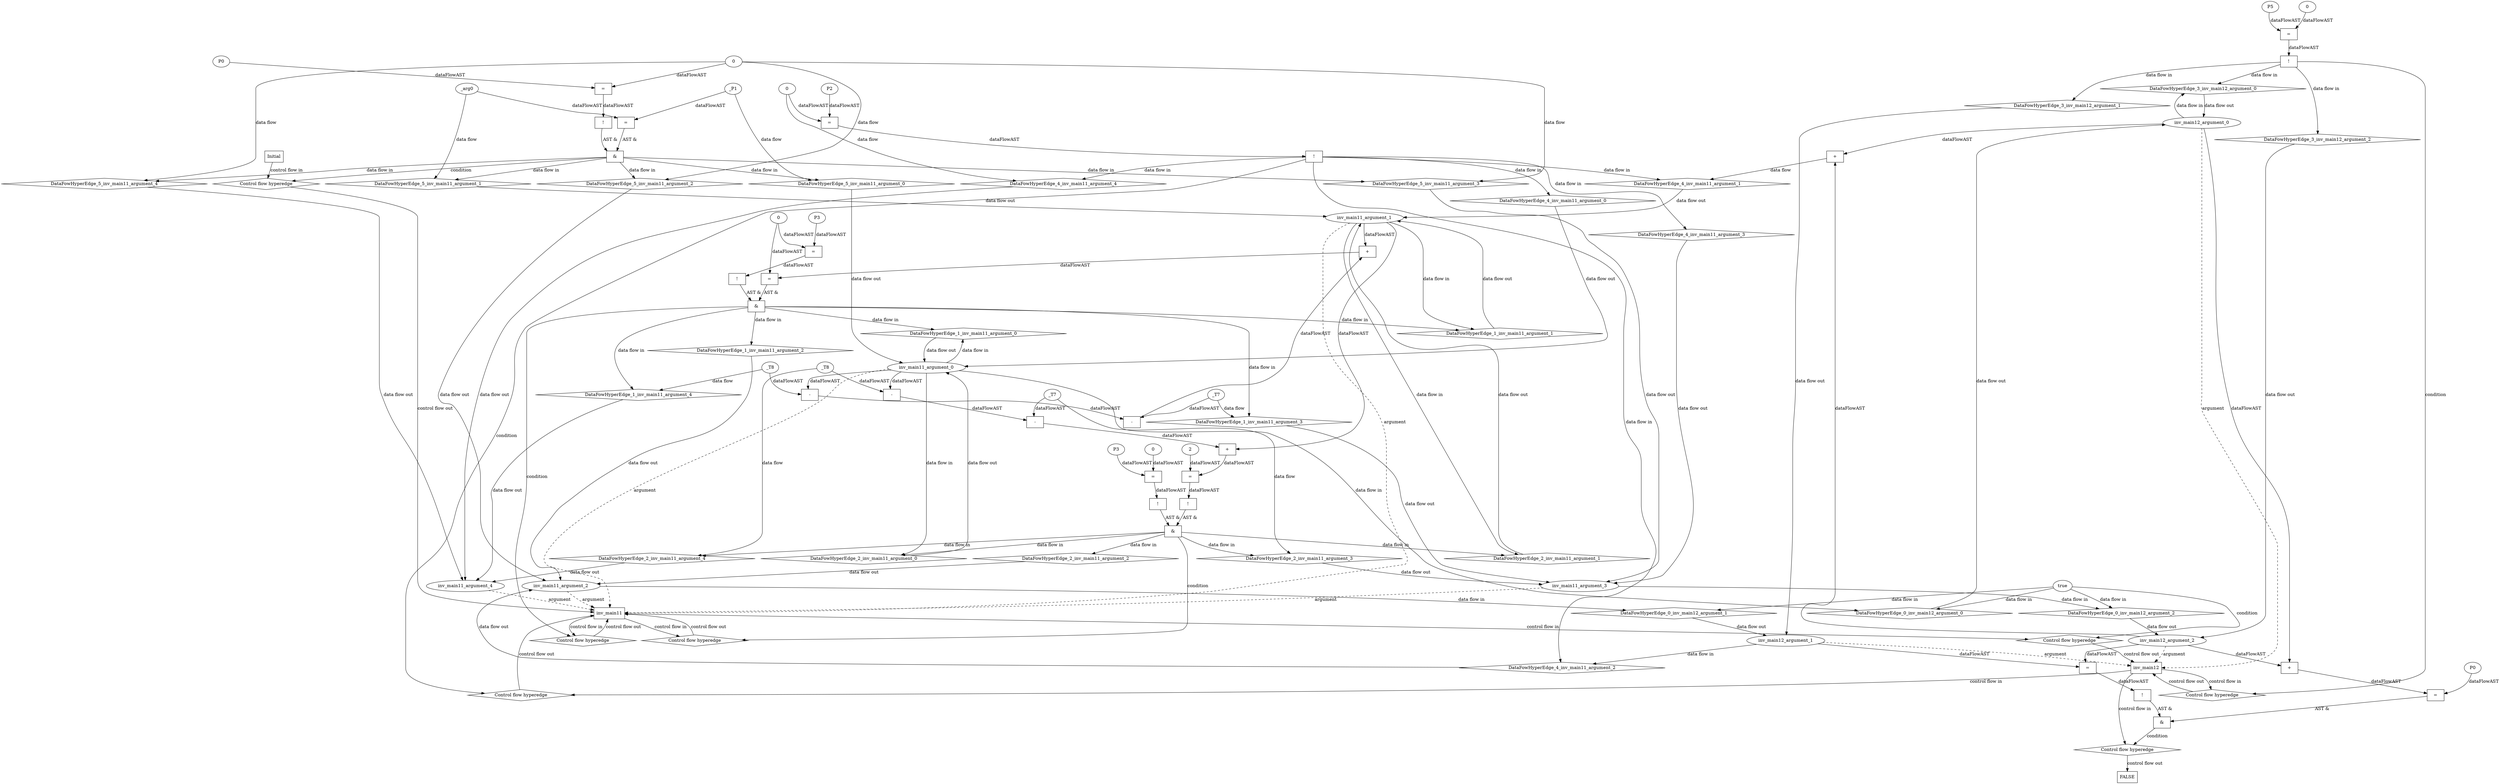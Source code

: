 digraph dag {
"inv_main11" [label="inv_main11" nodeName="inv_main11" class=cfn  shape="rect"];
"inv_main12" [label="inv_main12" nodeName="inv_main12" class=cfn  shape="rect"];
FALSE [label="FALSE" nodeName=FALSE class=cfn  shape="rect"];
Initial [label="Initial" nodeName=Initial class=cfn  shape="rect"];
ControlFowHyperEdge_0 [label="Control flow hyperedge" nodeName=ControlFowHyperEdge_0 class=controlFlowHyperEdge shape="diamond"];
"inv_main11" -> ControlFowHyperEdge_0 [label="control flow in"]
ControlFowHyperEdge_0 -> "inv_main12" [label="control flow out"]
ControlFowHyperEdge_1 [label="Control flow hyperedge" nodeName=ControlFowHyperEdge_1 class=controlFlowHyperEdge shape="diamond"];
"inv_main11" -> ControlFowHyperEdge_1 [label="control flow in"]
ControlFowHyperEdge_1 -> "inv_main11" [label="control flow out"]
ControlFowHyperEdge_2 [label="Control flow hyperedge" nodeName=ControlFowHyperEdge_2 class=controlFlowHyperEdge shape="diamond"];
"inv_main11" -> ControlFowHyperEdge_2 [label="control flow in"]
ControlFowHyperEdge_2 -> "inv_main11" [label="control flow out"]
ControlFowHyperEdge_3 [label="Control flow hyperedge" nodeName=ControlFowHyperEdge_3 class=controlFlowHyperEdge shape="diamond"];
"inv_main12" -> ControlFowHyperEdge_3 [label="control flow in"]
ControlFowHyperEdge_3 -> "inv_main12" [label="control flow out"]
ControlFowHyperEdge_4 [label="Control flow hyperedge" nodeName=ControlFowHyperEdge_4 class=controlFlowHyperEdge shape="diamond"];
"inv_main12" -> ControlFowHyperEdge_4 [label="control flow in"]
ControlFowHyperEdge_4 -> "inv_main11" [label="control flow out"]
ControlFowHyperEdge_5 [label="Control flow hyperedge" nodeName=ControlFowHyperEdge_5 class=controlFlowHyperEdge shape="diamond"];
"Initial" -> ControlFowHyperEdge_5 [label="control flow in"]
ControlFowHyperEdge_5 -> "inv_main11" [label="control flow out"]
ControlFowHyperEdge_6 [label="Control flow hyperedge" nodeName=ControlFowHyperEdge_6 class=controlFlowHyperEdge shape="diamond"];
"inv_main12" -> ControlFowHyperEdge_6 [label="control flow in"]
ControlFowHyperEdge_6 -> "FALSE" [label="control flow out"]
"inv_main12_argument_0" [label="inv_main12_argument_0" nodeName=argument0 class=argument  head="inv_main12" shape="oval"];
"inv_main12_argument_0" -> "inv_main12"[label="argument" style="dashed"]
"inv_main12_argument_1" [label="inv_main12_argument_1" nodeName=argument1 class=argument  head="inv_main12" shape="oval"];
"inv_main12_argument_1" -> "inv_main12"[label="argument" style="dashed"]
"inv_main12_argument_2" [label="inv_main12_argument_2" nodeName=argument2 class=argument  head="inv_main12" shape="oval"];
"inv_main12_argument_2" -> "inv_main12"[label="argument" style="dashed"]
"inv_main11_argument_0" [label="inv_main11_argument_0" nodeName=argument0 class=argument  head="inv_main11" shape="oval"];
"inv_main11_argument_0" -> "inv_main11"[label="argument" style="dashed"]
"inv_main11_argument_1" [label="inv_main11_argument_1" nodeName=argument1 class=argument  head="inv_main11" shape="oval"];
"inv_main11_argument_1" -> "inv_main11"[label="argument" style="dashed"]
"inv_main11_argument_2" [label="inv_main11_argument_2" nodeName=argument2 class=argument  head="inv_main11" shape="oval"];
"inv_main11_argument_2" -> "inv_main11"[label="argument" style="dashed"]
"inv_main11_argument_3" [label="inv_main11_argument_3" nodeName=argument3 class=argument  head="inv_main11" shape="oval"];
"inv_main11_argument_3" -> "inv_main11"[label="argument" style="dashed"]
"inv_main11_argument_4" [label="inv_main11_argument_4" nodeName=argument4 class=argument  head="inv_main11" shape="oval"];
"inv_main11_argument_4" -> "inv_main11"[label="argument" style="dashed"]

"xxxinv_main12___inv_main11_0xxxguard_0_node_0" [label="true" nodeName="xxxinv_main12___inv_main11_0xxxguard_0_node_0" class=BoolValue ];

"xxxinv_main12___inv_main11_0xxxguard_0_node_0" -> "ControlFowHyperEdge_0" [label="condition"];
"xxxinv_main11___inv_main11_1xxx_and" [label="&" nodeName="xxxinv_main11___inv_main11_1xxx_and" class=Operator shape="rect"];
"xxxinv_main11___inv_main11_1xxxguard_0_node_0" [label="!" nodeName="xxxinv_main11___inv_main11_1xxxguard_0_node_0" class=Operator shape="rect"];
"xxxinv_main11___inv_main11_1xxxguard_0_node_1" [label="=" nodeName="xxxinv_main11___inv_main11_1xxxguard_0_node_1" class=Operator  shape="rect"];
"xxxinv_main11___inv_main11_1xxxguard_0_node_2" [label="P3" nodeName="xxxinv_main11___inv_main11_1xxxguard_0_node_2" class=Constant ];
"xxxinv_main11___inv_main11_1xxxguard_0_node_3" [label="0" nodeName="xxxinv_main11___inv_main11_1xxxguard_0_node_3" class=Literal ];
"xxxinv_main11___inv_main11_1xxxguard_0_node_1" -> "xxxinv_main11___inv_main11_1xxxguard_0_node_0"[label="dataFlowAST"]
"xxxinv_main11___inv_main11_1xxxguard_0_node_2" -> "xxxinv_main11___inv_main11_1xxxguard_0_node_1"[label="dataFlowAST"]
"xxxinv_main11___inv_main11_1xxxguard_0_node_3" -> "xxxinv_main11___inv_main11_1xxxguard_0_node_1"[label="dataFlowAST"]

"xxxinv_main11___inv_main11_1xxxguard_0_node_0" -> "xxxinv_main11___inv_main11_1xxx_and" [label="AST &"];
"xxxinv_main11___inv_main11_1xxxguard1_node_0" [label="=" nodeName="xxxinv_main11___inv_main11_1xxxguard1_node_0" class=Operator  shape="rect"];
"xxxinv_main11___inv_main11_1xxxguard1_node_1" [label="+" nodeName="xxxinv_main11___inv_main11_1xxxguard1_node_1" class= Operator shape="rect"];
"xxxinv_main11___inv_main11_1xxxguard1_node_3" [label="-" nodeName="xxxinv_main11___inv_main11_1xxxguard1_node_3" class= Operator shape="rect"];
"xxxinv_main11___inv_main11_1xxxguard1_node_4" [label="-" nodeName="xxxinv_main11___inv_main11_1xxxguard1_node_4" class= Operator shape="rect"];
"xxxinv_main11___inv_main11_1xxxguard1_node_1" -> "xxxinv_main11___inv_main11_1xxxguard1_node_0"[label="dataFlowAST"]
"xxxinv_main11___inv_main11_1xxxguard_0_node_3" -> "xxxinv_main11___inv_main11_1xxxguard1_node_0"[label="dataFlowAST"]
"inv_main11_argument_1" -> "xxxinv_main11___inv_main11_1xxxguard1_node_1"[label="dataFlowAST"]
"xxxinv_main11___inv_main11_1xxxguard1_node_3" -> "xxxinv_main11___inv_main11_1xxxguard1_node_1"[label="dataFlowAST"]
"xxxinv_main11___inv_main11_1xxxguard1_node_4" -> "xxxinv_main11___inv_main11_1xxxguard1_node_3"[label="dataFlowAST"]
"xxxinv_main11___inv_main11_1xxxdataFlow_0_node_0" -> "xxxinv_main11___inv_main11_1xxxguard1_node_3"[label="dataFlowAST"]
"xxxinv_main11___inv_main11_1xxxdataFlow1_node_0" -> "xxxinv_main11___inv_main11_1xxxguard1_node_4"[label="dataFlowAST"]
"inv_main11_argument_0" -> "xxxinv_main11___inv_main11_1xxxguard1_node_4"[label="dataFlowAST"]

"xxxinv_main11___inv_main11_1xxxguard1_node_0" -> "xxxinv_main11___inv_main11_1xxx_and" [label="AST &"];
"xxxinv_main11___inv_main11_1xxx_and" -> "ControlFowHyperEdge_1" [label="condition"];
"xxxinv_main11___inv_main11_1xxxdataFlow_0_node_0" [label="_T7" nodeName="xxxinv_main11___inv_main11_1xxxdataFlow_0_node_0" class=Constant ];

"xxxinv_main11___inv_main11_1xxxdataFlow_0_node_0" -> "DataFowHyperEdge_1_inv_main11_argument_3" [label="data flow"];
"xxxinv_main11___inv_main11_1xxxdataFlow1_node_0" [label="_T8" nodeName="xxxinv_main11___inv_main11_1xxxdataFlow1_node_0" class=Constant ];

"xxxinv_main11___inv_main11_1xxxdataFlow1_node_0" -> "DataFowHyperEdge_1_inv_main11_argument_4" [label="data flow"];
"xxxinv_main11___inv_main11_2xxx_and" [label="&" nodeName="xxxinv_main11___inv_main11_2xxx_and" class=Operator shape="rect"];
"xxxinv_main11___inv_main11_2xxxguard_0_node_0" [label="!" nodeName="xxxinv_main11___inv_main11_2xxxguard_0_node_0" class=Operator shape="rect"];
"xxxinv_main11___inv_main11_2xxxguard_0_node_1" [label="=" nodeName="xxxinv_main11___inv_main11_2xxxguard_0_node_1" class=Operator  shape="rect"];
"xxxinv_main11___inv_main11_2xxxguard_0_node_2" [label="P3" nodeName="xxxinv_main11___inv_main11_2xxxguard_0_node_2" class=Constant ];
"xxxinv_main11___inv_main11_2xxxguard_0_node_3" [label="0" nodeName="xxxinv_main11___inv_main11_2xxxguard_0_node_3" class=Literal ];
"xxxinv_main11___inv_main11_2xxxguard_0_node_1" -> "xxxinv_main11___inv_main11_2xxxguard_0_node_0"[label="dataFlowAST"]
"xxxinv_main11___inv_main11_2xxxguard_0_node_2" -> "xxxinv_main11___inv_main11_2xxxguard_0_node_1"[label="dataFlowAST"]
"xxxinv_main11___inv_main11_2xxxguard_0_node_3" -> "xxxinv_main11___inv_main11_2xxxguard_0_node_1"[label="dataFlowAST"]

"xxxinv_main11___inv_main11_2xxxguard_0_node_0" -> "xxxinv_main11___inv_main11_2xxx_and" [label="AST &"];
"xxxinv_main11___inv_main11_2xxxguard1_node_0" [label="!" nodeName="xxxinv_main11___inv_main11_2xxxguard1_node_0" class=Operator shape="rect"];
"xxxinv_main11___inv_main11_2xxxguard1_node_1" [label="=" nodeName="xxxinv_main11___inv_main11_2xxxguard1_node_1" class=Operator  shape="rect"];
"xxxinv_main11___inv_main11_2xxxguard1_node_2" [label="+" nodeName="xxxinv_main11___inv_main11_2xxxguard1_node_2" class= Operator shape="rect"];
"xxxinv_main11___inv_main11_2xxxguard1_node_4" [label="-" nodeName="xxxinv_main11___inv_main11_2xxxguard1_node_4" class= Operator shape="rect"];
"xxxinv_main11___inv_main11_2xxxguard1_node_5" [label="-" nodeName="xxxinv_main11___inv_main11_2xxxguard1_node_5" class= Operator shape="rect"];
"xxxinv_main11___inv_main11_2xxxguard1_node_9" [label="2" nodeName="xxxinv_main11___inv_main11_2xxxguard1_node_9" class=Literal ];
"xxxinv_main11___inv_main11_2xxxguard1_node_1" -> "xxxinv_main11___inv_main11_2xxxguard1_node_0"[label="dataFlowAST"]
"xxxinv_main11___inv_main11_2xxxguard1_node_2" -> "xxxinv_main11___inv_main11_2xxxguard1_node_1"[label="dataFlowAST"]
"xxxinv_main11___inv_main11_2xxxguard1_node_9" -> "xxxinv_main11___inv_main11_2xxxguard1_node_1"[label="dataFlowAST"]
"inv_main11_argument_1" -> "xxxinv_main11___inv_main11_2xxxguard1_node_2"[label="dataFlowAST"]
"xxxinv_main11___inv_main11_2xxxguard1_node_4" -> "xxxinv_main11___inv_main11_2xxxguard1_node_2"[label="dataFlowAST"]
"xxxinv_main11___inv_main11_2xxxguard1_node_5" -> "xxxinv_main11___inv_main11_2xxxguard1_node_4"[label="dataFlowAST"]
"xxxinv_main11___inv_main11_2xxxdataFlow_0_node_0" -> "xxxinv_main11___inv_main11_2xxxguard1_node_4"[label="dataFlowAST"]
"xxxinv_main11___inv_main11_2xxxdataFlow1_node_0" -> "xxxinv_main11___inv_main11_2xxxguard1_node_5"[label="dataFlowAST"]
"inv_main11_argument_0" -> "xxxinv_main11___inv_main11_2xxxguard1_node_5"[label="dataFlowAST"]

"xxxinv_main11___inv_main11_2xxxguard1_node_0" -> "xxxinv_main11___inv_main11_2xxx_and" [label="AST &"];
"xxxinv_main11___inv_main11_2xxx_and" -> "ControlFowHyperEdge_2" [label="condition"];
"xxxinv_main11___inv_main11_2xxxdataFlow_0_node_0" [label="_T7" nodeName="xxxinv_main11___inv_main11_2xxxdataFlow_0_node_0" class=Constant ];

"xxxinv_main11___inv_main11_2xxxdataFlow_0_node_0" -> "DataFowHyperEdge_2_inv_main11_argument_3" [label="data flow"];
"xxxinv_main11___inv_main11_2xxxdataFlow1_node_0" [label="_T8" nodeName="xxxinv_main11___inv_main11_2xxxdataFlow1_node_0" class=Constant ];

"xxxinv_main11___inv_main11_2xxxdataFlow1_node_0" -> "DataFowHyperEdge_2_inv_main11_argument_4" [label="data flow"];
"xxxinv_main12___inv_main12_3xxxguard_0_node_0" [label="!" nodeName="xxxinv_main12___inv_main12_3xxxguard_0_node_0" class=Operator shape="rect"];
"xxxinv_main12___inv_main12_3xxxguard_0_node_1" [label="=" nodeName="xxxinv_main12___inv_main12_3xxxguard_0_node_1" class=Operator  shape="rect"];
"xxxinv_main12___inv_main12_3xxxguard_0_node_2" [label="P5" nodeName="xxxinv_main12___inv_main12_3xxxguard_0_node_2" class=Constant ];
"xxxinv_main12___inv_main12_3xxxguard_0_node_3" [label="0" nodeName="xxxinv_main12___inv_main12_3xxxguard_0_node_3" class=Literal ];
"xxxinv_main12___inv_main12_3xxxguard_0_node_1" -> "xxxinv_main12___inv_main12_3xxxguard_0_node_0"[label="dataFlowAST"]
"xxxinv_main12___inv_main12_3xxxguard_0_node_2" -> "xxxinv_main12___inv_main12_3xxxguard_0_node_1"[label="dataFlowAST"]
"xxxinv_main12___inv_main12_3xxxguard_0_node_3" -> "xxxinv_main12___inv_main12_3xxxguard_0_node_1"[label="dataFlowAST"]

"xxxinv_main12___inv_main12_3xxxguard_0_node_0" -> "ControlFowHyperEdge_3" [label="condition"];
"xxxinv_main11___inv_main12_4xxxguard_0_node_0" [label="!" nodeName="xxxinv_main11___inv_main12_4xxxguard_0_node_0" class=Operator shape="rect"];
"xxxinv_main11___inv_main12_4xxxguard_0_node_1" [label="=" nodeName="xxxinv_main11___inv_main12_4xxxguard_0_node_1" class=Operator  shape="rect"];
"xxxinv_main11___inv_main12_4xxxguard_0_node_2" [label="P2" nodeName="xxxinv_main11___inv_main12_4xxxguard_0_node_2" class=Constant ];
"xxxinv_main11___inv_main12_4xxxguard_0_node_1" -> "xxxinv_main11___inv_main12_4xxxguard_0_node_0"[label="dataFlowAST"]
"xxxinv_main11___inv_main12_4xxxguard_0_node_2" -> "xxxinv_main11___inv_main12_4xxxguard_0_node_1"[label="dataFlowAST"]
"xxxinv_main11___inv_main12_4xxxdataFlow1_node_0" -> "xxxinv_main11___inv_main12_4xxxguard_0_node_1"[label="dataFlowAST"]

"xxxinv_main11___inv_main12_4xxxguard_0_node_0" -> "ControlFowHyperEdge_4" [label="condition"];
"xxxinv_main11___inv_main12_4xxxdataFlow_0_node_0" [label="+" nodeName="xxxinv_main11___inv_main12_4xxxdataFlow_0_node_0" class= Operator shape="rect"];
"inv_main12_argument_0" -> "xxxinv_main11___inv_main12_4xxxdataFlow_0_node_0"[label="dataFlowAST"]
"inv_main12_argument_2" -> "xxxinv_main11___inv_main12_4xxxdataFlow_0_node_0"[label="dataFlowAST"]

"xxxinv_main11___inv_main12_4xxxdataFlow_0_node_0" -> "DataFowHyperEdge_4_inv_main11_argument_1" [label="data flow"];
"xxxinv_main11___inv_main12_4xxxdataFlow1_node_0" [label="0" nodeName="xxxinv_main11___inv_main12_4xxxdataFlow1_node_0" class=Literal ];

"xxxinv_main11___inv_main12_4xxxdataFlow1_node_0" -> "DataFowHyperEdge_4_inv_main11_argument_4" [label="data flow"];
"xxxinv_main11___Initial_5xxx_and" [label="&" nodeName="xxxinv_main11___Initial_5xxx_and" class=Operator shape="rect"];
"xxxinv_main11___Initial_5xxxguard_0_node_0" [label="!" nodeName="xxxinv_main11___Initial_5xxxguard_0_node_0" class=Operator shape="rect"];
"xxxinv_main11___Initial_5xxxguard_0_node_1" [label="=" nodeName="xxxinv_main11___Initial_5xxxguard_0_node_1" class=Operator  shape="rect"];
"xxxinv_main11___Initial_5xxxguard_0_node_2" [label="P0" nodeName="xxxinv_main11___Initial_5xxxguard_0_node_2" class=Constant ];
"xxxinv_main11___Initial_5xxxguard_0_node_1" -> "xxxinv_main11___Initial_5xxxguard_0_node_0"[label="dataFlowAST"]
"xxxinv_main11___Initial_5xxxguard_0_node_2" -> "xxxinv_main11___Initial_5xxxguard_0_node_1"[label="dataFlowAST"]
"xxxinv_main11___Initial_5xxxdataFlow1_node_0" -> "xxxinv_main11___Initial_5xxxguard_0_node_1"[label="dataFlowAST"]

"xxxinv_main11___Initial_5xxxguard_0_node_0" -> "xxxinv_main11___Initial_5xxx_and" [label="AST &"];
"xxxinv_main11___Initial_5xxxguard1_node_0" [label="=" nodeName="xxxinv_main11___Initial_5xxxguard1_node_0" class=Operator  shape="rect"];
"xxxinv_main11___Initial_5xxxdataFlow3_node_0" -> "xxxinv_main11___Initial_5xxxguard1_node_0"[label="dataFlowAST"]
"xxxinv_main11___Initial_5xxxdataFlow_0_node_0" -> "xxxinv_main11___Initial_5xxxguard1_node_0"[label="dataFlowAST"]

"xxxinv_main11___Initial_5xxxguard1_node_0" -> "xxxinv_main11___Initial_5xxx_and" [label="AST &"];
"xxxinv_main11___Initial_5xxx_and" -> "ControlFowHyperEdge_5" [label="condition"];
"xxxinv_main11___Initial_5xxxdataFlow_0_node_0" [label="_arg0" nodeName="xxxinv_main11___Initial_5xxxdataFlow_0_node_0" class=Constant ];

"xxxinv_main11___Initial_5xxxdataFlow_0_node_0" -> "DataFowHyperEdge_5_inv_main11_argument_1" [label="data flow"];
"xxxinv_main11___Initial_5xxxdataFlow1_node_0" [label="0" nodeName="xxxinv_main11___Initial_5xxxdataFlow1_node_0" class=Literal ];

"xxxinv_main11___Initial_5xxxdataFlow1_node_0" -> "DataFowHyperEdge_5_inv_main11_argument_2" [label="data flow"];

"xxxinv_main11___Initial_5xxxdataFlow1_node_0" -> "DataFowHyperEdge_5_inv_main11_argument_4" [label="data flow"];
"xxxinv_main11___Initial_5xxxdataFlow3_node_0" [label="_P1" nodeName="xxxinv_main11___Initial_5xxxdataFlow3_node_0" class=Constant ];

"xxxinv_main11___Initial_5xxxdataFlow3_node_0" -> "DataFowHyperEdge_5_inv_main11_argument_0" [label="data flow"];

"xxxinv_main11___Initial_5xxxdataFlow1_node_0" -> "DataFowHyperEdge_5_inv_main11_argument_3" [label="data flow"];
"xxxFALSE___inv_main12_6xxx_and" [label="&" nodeName="xxxFALSE___inv_main12_6xxx_and" class=Operator shape="rect"];
"xxxFALSE___inv_main12_6xxxguard_0_node_0" [label="!" nodeName="xxxFALSE___inv_main12_6xxxguard_0_node_0" class=Operator shape="rect"];
"xxxFALSE___inv_main12_6xxxguard_0_node_1" [label="=" nodeName="xxxFALSE___inv_main12_6xxxguard_0_node_1" class=Operator  shape="rect"];
"xxxFALSE___inv_main12_6xxxguard_0_node_1" -> "xxxFALSE___inv_main12_6xxxguard_0_node_0"[label="dataFlowAST"]
"inv_main12_argument_1" -> "xxxFALSE___inv_main12_6xxxguard_0_node_1"[label="dataFlowAST"]
"inv_main12_argument_2" -> "xxxFALSE___inv_main12_6xxxguard_0_node_1"[label="dataFlowAST"]

"xxxFALSE___inv_main12_6xxxguard_0_node_0" -> "xxxFALSE___inv_main12_6xxx_and" [label="AST &"];
"xxxFALSE___inv_main12_6xxxguard1_node_0" [label="=" nodeName="xxxFALSE___inv_main12_6xxxguard1_node_0" class=Operator  shape="rect"];
"xxxFALSE___inv_main12_6xxxguard1_node_1" [label="P0" nodeName="xxxFALSE___inv_main12_6xxxguard1_node_1" class=Constant ];
"xxxFALSE___inv_main12_6xxxguard1_node_2" [label="+" nodeName="xxxFALSE___inv_main12_6xxxguard1_node_2" class= Operator shape="rect"];
"xxxFALSE___inv_main12_6xxxguard1_node_1" -> "xxxFALSE___inv_main12_6xxxguard1_node_0"[label="dataFlowAST"]
"xxxFALSE___inv_main12_6xxxguard1_node_2" -> "xxxFALSE___inv_main12_6xxxguard1_node_0"[label="dataFlowAST"]
"inv_main12_argument_0" -> "xxxFALSE___inv_main12_6xxxguard1_node_2"[label="dataFlowAST"]
"inv_main12_argument_2" -> "xxxFALSE___inv_main12_6xxxguard1_node_2"[label="dataFlowAST"]

"xxxFALSE___inv_main12_6xxxguard1_node_0" -> "xxxFALSE___inv_main12_6xxx_and" [label="AST &"];
"xxxFALSE___inv_main12_6xxx_and" -> "ControlFowHyperEdge_6" [label="condition"];
"DataFowHyperEdge_0_inv_main12_argument_0" [label="DataFowHyperEdge_0_inv_main12_argument_0" nodeName="DataFowHyperEdge_0_inv_main12_argument_0" class=DataFlowHyperedge shape="diamond"];
"DataFowHyperEdge_0_inv_main12_argument_0" -> "inv_main12_argument_0"[label="data flow out"]
"xxxinv_main12___inv_main11_0xxxguard_0_node_0" -> "DataFowHyperEdge_0_inv_main12_argument_0"[label="data flow in"]
"DataFowHyperEdge_0_inv_main12_argument_1" [label="DataFowHyperEdge_0_inv_main12_argument_1" nodeName="DataFowHyperEdge_0_inv_main12_argument_1" class=DataFlowHyperedge shape="diamond"];
"DataFowHyperEdge_0_inv_main12_argument_1" -> "inv_main12_argument_1"[label="data flow out"]
"xxxinv_main12___inv_main11_0xxxguard_0_node_0" -> "DataFowHyperEdge_0_inv_main12_argument_1"[label="data flow in"]
"DataFowHyperEdge_0_inv_main12_argument_2" [label="DataFowHyperEdge_0_inv_main12_argument_2" nodeName="DataFowHyperEdge_0_inv_main12_argument_2" class=DataFlowHyperedge shape="diamond"];
"DataFowHyperEdge_0_inv_main12_argument_2" -> "inv_main12_argument_2"[label="data flow out"]
"xxxinv_main12___inv_main11_0xxxguard_0_node_0" -> "DataFowHyperEdge_0_inv_main12_argument_2"[label="data flow in"]
"DataFowHyperEdge_1_inv_main11_argument_0" [label="DataFowHyperEdge_1_inv_main11_argument_0" nodeName="DataFowHyperEdge_1_inv_main11_argument_0" class=DataFlowHyperedge shape="diamond"];
"DataFowHyperEdge_1_inv_main11_argument_0" -> "inv_main11_argument_0"[label="data flow out"]
"xxxinv_main11___inv_main11_1xxx_and" -> "DataFowHyperEdge_1_inv_main11_argument_0"[label="data flow in"]
"DataFowHyperEdge_1_inv_main11_argument_1" [label="DataFowHyperEdge_1_inv_main11_argument_1" nodeName="DataFowHyperEdge_1_inv_main11_argument_1" class=DataFlowHyperedge shape="diamond"];
"DataFowHyperEdge_1_inv_main11_argument_1" -> "inv_main11_argument_1"[label="data flow out"]
"xxxinv_main11___inv_main11_1xxx_and" -> "DataFowHyperEdge_1_inv_main11_argument_1"[label="data flow in"]
"DataFowHyperEdge_1_inv_main11_argument_2" [label="DataFowHyperEdge_1_inv_main11_argument_2" nodeName="DataFowHyperEdge_1_inv_main11_argument_2" class=DataFlowHyperedge shape="diamond"];
"DataFowHyperEdge_1_inv_main11_argument_2" -> "inv_main11_argument_2"[label="data flow out"]
"xxxinv_main11___inv_main11_1xxx_and" -> "DataFowHyperEdge_1_inv_main11_argument_2"[label="data flow in"]
"DataFowHyperEdge_1_inv_main11_argument_3" [label="DataFowHyperEdge_1_inv_main11_argument_3" nodeName="DataFowHyperEdge_1_inv_main11_argument_3" class=DataFlowHyperedge shape="diamond"];
"DataFowHyperEdge_1_inv_main11_argument_3" -> "inv_main11_argument_3"[label="data flow out"]
"xxxinv_main11___inv_main11_1xxx_and" -> "DataFowHyperEdge_1_inv_main11_argument_3"[label="data flow in"]
"DataFowHyperEdge_1_inv_main11_argument_4" [label="DataFowHyperEdge_1_inv_main11_argument_4" nodeName="DataFowHyperEdge_1_inv_main11_argument_4" class=DataFlowHyperedge shape="diamond"];
"DataFowHyperEdge_1_inv_main11_argument_4" -> "inv_main11_argument_4"[label="data flow out"]
"xxxinv_main11___inv_main11_1xxx_and" -> "DataFowHyperEdge_1_inv_main11_argument_4"[label="data flow in"]
"DataFowHyperEdge_2_inv_main11_argument_0" [label="DataFowHyperEdge_2_inv_main11_argument_0" nodeName="DataFowHyperEdge_2_inv_main11_argument_0" class=DataFlowHyperedge shape="diamond"];
"DataFowHyperEdge_2_inv_main11_argument_0" -> "inv_main11_argument_0"[label="data flow out"]
"xxxinv_main11___inv_main11_2xxx_and" -> "DataFowHyperEdge_2_inv_main11_argument_0"[label="data flow in"]
"DataFowHyperEdge_2_inv_main11_argument_1" [label="DataFowHyperEdge_2_inv_main11_argument_1" nodeName="DataFowHyperEdge_2_inv_main11_argument_1" class=DataFlowHyperedge shape="diamond"];
"DataFowHyperEdge_2_inv_main11_argument_1" -> "inv_main11_argument_1"[label="data flow out"]
"xxxinv_main11___inv_main11_2xxx_and" -> "DataFowHyperEdge_2_inv_main11_argument_1"[label="data flow in"]
"DataFowHyperEdge_2_inv_main11_argument_2" [label="DataFowHyperEdge_2_inv_main11_argument_2" nodeName="DataFowHyperEdge_2_inv_main11_argument_2" class=DataFlowHyperedge shape="diamond"];
"DataFowHyperEdge_2_inv_main11_argument_2" -> "inv_main11_argument_2"[label="data flow out"]
"xxxinv_main11___inv_main11_2xxx_and" -> "DataFowHyperEdge_2_inv_main11_argument_2"[label="data flow in"]
"DataFowHyperEdge_2_inv_main11_argument_3" [label="DataFowHyperEdge_2_inv_main11_argument_3" nodeName="DataFowHyperEdge_2_inv_main11_argument_3" class=DataFlowHyperedge shape="diamond"];
"DataFowHyperEdge_2_inv_main11_argument_3" -> "inv_main11_argument_3"[label="data flow out"]
"xxxinv_main11___inv_main11_2xxx_and" -> "DataFowHyperEdge_2_inv_main11_argument_3"[label="data flow in"]
"DataFowHyperEdge_2_inv_main11_argument_4" [label="DataFowHyperEdge_2_inv_main11_argument_4" nodeName="DataFowHyperEdge_2_inv_main11_argument_4" class=DataFlowHyperedge shape="diamond"];
"DataFowHyperEdge_2_inv_main11_argument_4" -> "inv_main11_argument_4"[label="data flow out"]
"xxxinv_main11___inv_main11_2xxx_and" -> "DataFowHyperEdge_2_inv_main11_argument_4"[label="data flow in"]
"DataFowHyperEdge_3_inv_main12_argument_0" [label="DataFowHyperEdge_3_inv_main12_argument_0" nodeName="DataFowHyperEdge_3_inv_main12_argument_0" class=DataFlowHyperedge shape="diamond"];
"DataFowHyperEdge_3_inv_main12_argument_0" -> "inv_main12_argument_0"[label="data flow out"]
"xxxinv_main12___inv_main12_3xxxguard_0_node_0" -> "DataFowHyperEdge_3_inv_main12_argument_0"[label="data flow in"]
"DataFowHyperEdge_3_inv_main12_argument_1" [label="DataFowHyperEdge_3_inv_main12_argument_1" nodeName="DataFowHyperEdge_3_inv_main12_argument_1" class=DataFlowHyperedge shape="diamond"];
"DataFowHyperEdge_3_inv_main12_argument_1" -> "inv_main12_argument_1"[label="data flow out"]
"xxxinv_main12___inv_main12_3xxxguard_0_node_0" -> "DataFowHyperEdge_3_inv_main12_argument_1"[label="data flow in"]
"DataFowHyperEdge_3_inv_main12_argument_2" [label="DataFowHyperEdge_3_inv_main12_argument_2" nodeName="DataFowHyperEdge_3_inv_main12_argument_2" class=DataFlowHyperedge shape="diamond"];
"DataFowHyperEdge_3_inv_main12_argument_2" -> "inv_main12_argument_2"[label="data flow out"]
"xxxinv_main12___inv_main12_3xxxguard_0_node_0" -> "DataFowHyperEdge_3_inv_main12_argument_2"[label="data flow in"]
"DataFowHyperEdge_4_inv_main11_argument_0" [label="DataFowHyperEdge_4_inv_main11_argument_0" nodeName="DataFowHyperEdge_4_inv_main11_argument_0" class=DataFlowHyperedge shape="diamond"];
"DataFowHyperEdge_4_inv_main11_argument_0" -> "inv_main11_argument_0"[label="data flow out"]
"xxxinv_main11___inv_main12_4xxxguard_0_node_0" -> "DataFowHyperEdge_4_inv_main11_argument_0"[label="data flow in"]
"DataFowHyperEdge_4_inv_main11_argument_1" [label="DataFowHyperEdge_4_inv_main11_argument_1" nodeName="DataFowHyperEdge_4_inv_main11_argument_1" class=DataFlowHyperedge shape="diamond"];
"DataFowHyperEdge_4_inv_main11_argument_1" -> "inv_main11_argument_1"[label="data flow out"]
"xxxinv_main11___inv_main12_4xxxguard_0_node_0" -> "DataFowHyperEdge_4_inv_main11_argument_1"[label="data flow in"]
"DataFowHyperEdge_4_inv_main11_argument_2" [label="DataFowHyperEdge_4_inv_main11_argument_2" nodeName="DataFowHyperEdge_4_inv_main11_argument_2" class=DataFlowHyperedge shape="diamond"];
"DataFowHyperEdge_4_inv_main11_argument_2" -> "inv_main11_argument_2"[label="data flow out"]
"xxxinv_main11___inv_main12_4xxxguard_0_node_0" -> "DataFowHyperEdge_4_inv_main11_argument_2"[label="data flow in"]
"DataFowHyperEdge_4_inv_main11_argument_3" [label="DataFowHyperEdge_4_inv_main11_argument_3" nodeName="DataFowHyperEdge_4_inv_main11_argument_3" class=DataFlowHyperedge shape="diamond"];
"DataFowHyperEdge_4_inv_main11_argument_3" -> "inv_main11_argument_3"[label="data flow out"]
"xxxinv_main11___inv_main12_4xxxguard_0_node_0" -> "DataFowHyperEdge_4_inv_main11_argument_3"[label="data flow in"]
"DataFowHyperEdge_4_inv_main11_argument_4" [label="DataFowHyperEdge_4_inv_main11_argument_4" nodeName="DataFowHyperEdge_4_inv_main11_argument_4" class=DataFlowHyperedge shape="diamond"];
"DataFowHyperEdge_4_inv_main11_argument_4" -> "inv_main11_argument_4"[label="data flow out"]
"xxxinv_main11___inv_main12_4xxxguard_0_node_0" -> "DataFowHyperEdge_4_inv_main11_argument_4"[label="data flow in"]
"DataFowHyperEdge_5_inv_main11_argument_0" [label="DataFowHyperEdge_5_inv_main11_argument_0" nodeName="DataFowHyperEdge_5_inv_main11_argument_0" class=DataFlowHyperedge shape="diamond"];
"DataFowHyperEdge_5_inv_main11_argument_0" -> "inv_main11_argument_0"[label="data flow out"]
"xxxinv_main11___Initial_5xxx_and" -> "DataFowHyperEdge_5_inv_main11_argument_0"[label="data flow in"]
"DataFowHyperEdge_5_inv_main11_argument_1" [label="DataFowHyperEdge_5_inv_main11_argument_1" nodeName="DataFowHyperEdge_5_inv_main11_argument_1" class=DataFlowHyperedge shape="diamond"];
"DataFowHyperEdge_5_inv_main11_argument_1" -> "inv_main11_argument_1"[label="data flow out"]
"xxxinv_main11___Initial_5xxx_and" -> "DataFowHyperEdge_5_inv_main11_argument_1"[label="data flow in"]
"DataFowHyperEdge_5_inv_main11_argument_2" [label="DataFowHyperEdge_5_inv_main11_argument_2" nodeName="DataFowHyperEdge_5_inv_main11_argument_2" class=DataFlowHyperedge shape="diamond"];
"DataFowHyperEdge_5_inv_main11_argument_2" -> "inv_main11_argument_2"[label="data flow out"]
"xxxinv_main11___Initial_5xxx_and" -> "DataFowHyperEdge_5_inv_main11_argument_2"[label="data flow in"]
"DataFowHyperEdge_5_inv_main11_argument_3" [label="DataFowHyperEdge_5_inv_main11_argument_3" nodeName="DataFowHyperEdge_5_inv_main11_argument_3" class=DataFlowHyperedge shape="diamond"];
"DataFowHyperEdge_5_inv_main11_argument_3" -> "inv_main11_argument_3"[label="data flow out"]
"xxxinv_main11___Initial_5xxx_and" -> "DataFowHyperEdge_5_inv_main11_argument_3"[label="data flow in"]
"DataFowHyperEdge_5_inv_main11_argument_4" [label="DataFowHyperEdge_5_inv_main11_argument_4" nodeName="DataFowHyperEdge_5_inv_main11_argument_4" class=DataFlowHyperedge shape="diamond"];
"DataFowHyperEdge_5_inv_main11_argument_4" -> "inv_main11_argument_4"[label="data flow out"]
"xxxinv_main11___Initial_5xxx_and" -> "DataFowHyperEdge_5_inv_main11_argument_4"[label="data flow in"]
"inv_main11_argument_0" -> "DataFowHyperEdge_0_inv_main12_argument_0"[label="data flow in"]
"inv_main11_argument_2" -> "DataFowHyperEdge_0_inv_main12_argument_1"[label="data flow in"]
"inv_main11_argument_3" -> "DataFowHyperEdge_0_inv_main12_argument_2"[label="data flow in"]
"inv_main11_argument_0" -> "DataFowHyperEdge_1_inv_main11_argument_0"[label="data flow in"]
"inv_main11_argument_1" -> "DataFowHyperEdge_1_inv_main11_argument_1"[label="data flow in"]
"inv_main11_argument_0" -> "DataFowHyperEdge_2_inv_main11_argument_0"[label="data flow in"]
"inv_main11_argument_1" -> "DataFowHyperEdge_2_inv_main11_argument_1"[label="data flow in"]
"inv_main12_argument_0" -> "DataFowHyperEdge_3_inv_main12_argument_0"[label="data flow in"]
"inv_main12_argument_1" -> "DataFowHyperEdge_4_inv_main11_argument_2"[label="data flow in"]




}
